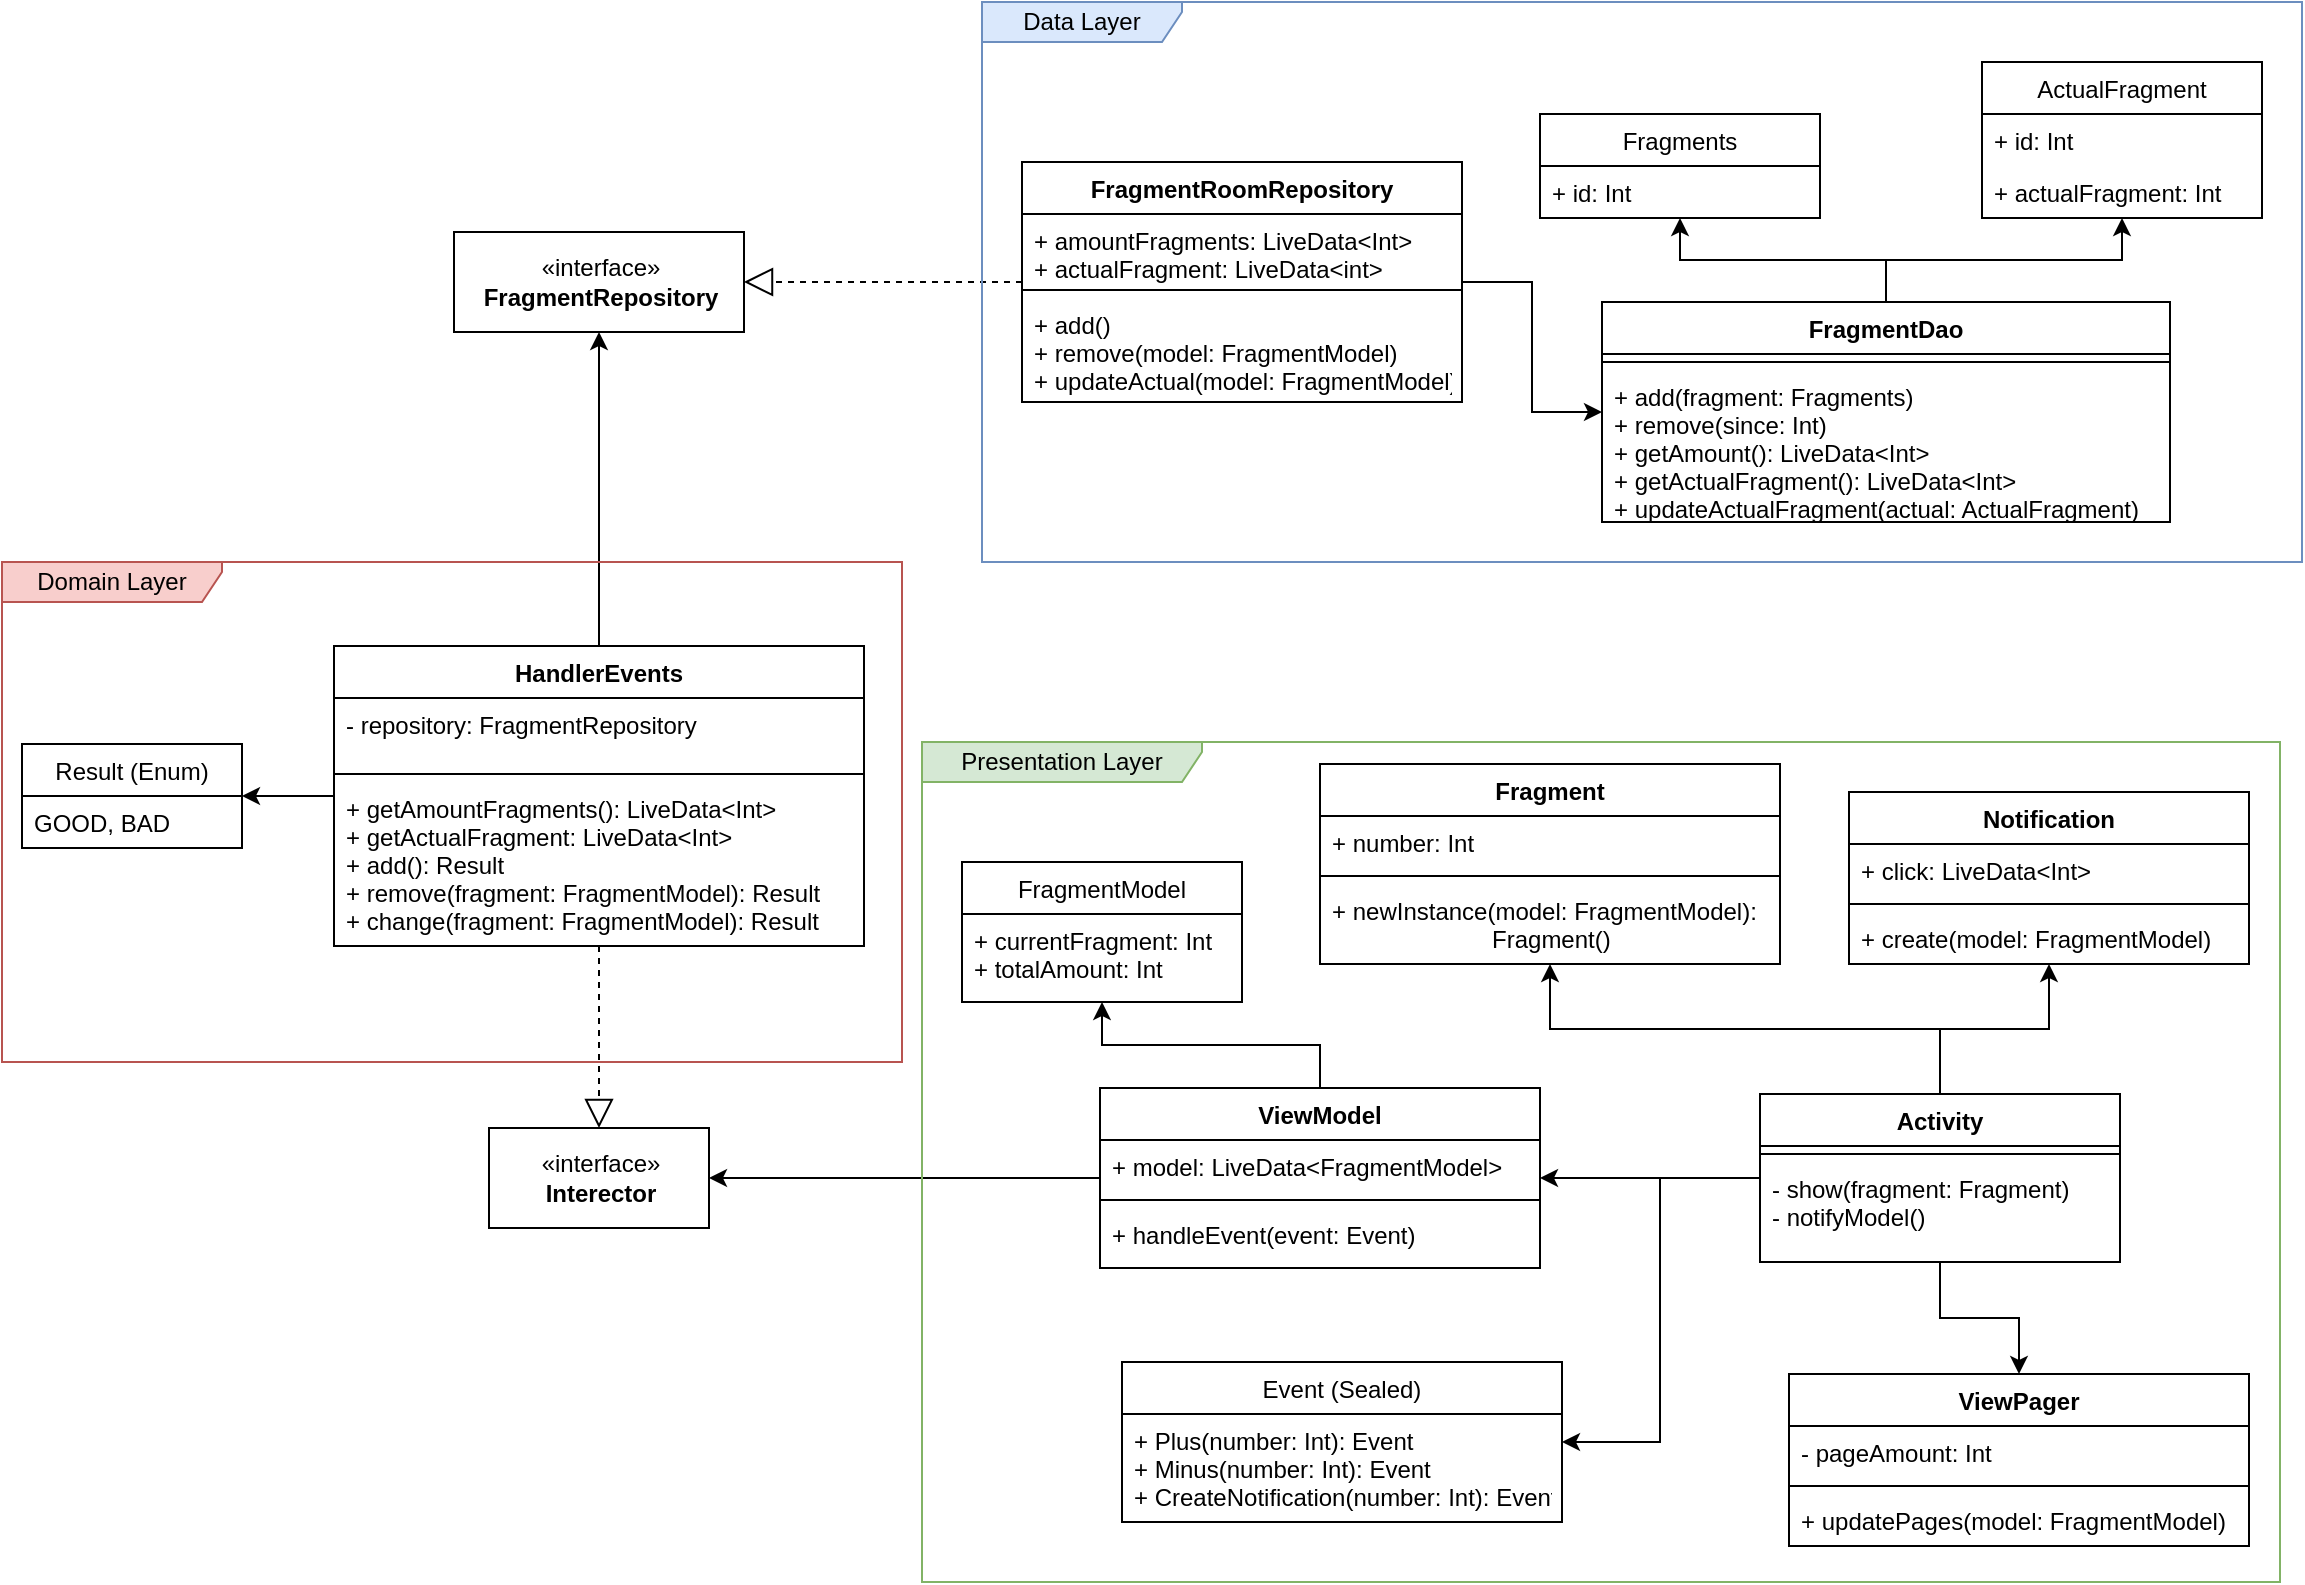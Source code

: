 <mxfile version="14.5.1" type="device"><diagram name="Page-1" id="e7e014a7-5840-1c2e-5031-d8a46d1fe8dd"><mxGraphModel dx="1301" dy="892" grid="1" gridSize="10" guides="1" tooltips="1" connect="1" arrows="1" fold="1" page="1" pageScale="1" pageWidth="1169" pageHeight="826" background="#ffffff" math="0" shadow="0"><root><mxCell id="0"/><mxCell id="1" parent="0"/><mxCell id="9yriyYa24CllX2dQIwU5-109" style="edgeStyle=orthogonalEdgeStyle;rounded=0;orthogonalLoop=1;jettySize=auto;html=1;endArrow=classic;endFill=1;" edge="1" parent="1" source="T1jlxgGW5RzfJbY8aveA-4" target="9yriyYa24CllX2dQIwU5-10"><mxGeometry relative="1" as="geometry"/></mxCell><mxCell id="9yriyYa24CllX2dQIwU5-166" style="edgeStyle=orthogonalEdgeStyle;rounded=0;orthogonalLoop=1;jettySize=auto;html=1;endArrow=classic;endFill=1;" edge="1" parent="1" source="T1jlxgGW5RzfJbY8aveA-4" target="9yriyYa24CllX2dQIwU5-162"><mxGeometry relative="1" as="geometry"/></mxCell><mxCell id="T1jlxgGW5RzfJbY8aveA-4" value="HandlerEvents" style="swimlane;fontStyle=1;align=center;verticalAlign=top;childLayout=stackLayout;horizontal=1;startSize=26;horizontalStack=0;resizeParent=1;resizeParentMax=0;resizeLast=0;collapsible=1;marginBottom=0;" parent="1" vertex="1"><mxGeometry x="176" y="352" width="265" height="150" as="geometry"><mxRectangle x="480" y="230" width="130" height="26" as="alternateBounds"/></mxGeometry></mxCell><mxCell id="T1jlxgGW5RzfJbY8aveA-5" value="- repository: FragmentRepository" style="text;strokeColor=none;fillColor=none;align=left;verticalAlign=top;spacingLeft=4;spacingRight=4;overflow=hidden;rotatable=0;points=[[0,0.5],[1,0.5]];portConstraint=eastwest;" parent="T1jlxgGW5RzfJbY8aveA-4" vertex="1"><mxGeometry y="26" width="265" height="34" as="geometry"/></mxCell><mxCell id="T1jlxgGW5RzfJbY8aveA-6" value="" style="line;strokeWidth=1;fillColor=none;align=left;verticalAlign=middle;spacingTop=-1;spacingLeft=3;spacingRight=3;rotatable=0;labelPosition=right;points=[];portConstraint=eastwest;" parent="T1jlxgGW5RzfJbY8aveA-4" vertex="1"><mxGeometry y="60" width="265" height="8" as="geometry"/></mxCell><mxCell id="T1jlxgGW5RzfJbY8aveA-7" value="+ getAmountFragments(): LiveData&lt;Int&gt;&#10;+ getActualFragment: LiveData&lt;Int&gt;&#10;+ add(): Result&#10;+ remove(fragment: FragmentModel): Result&#10;+ change(fragment: FragmentModel): Result" style="text;strokeColor=none;fillColor=none;align=left;verticalAlign=top;spacingLeft=4;spacingRight=4;overflow=hidden;rotatable=0;points=[[0,0.5],[1,0.5]];portConstraint=eastwest;" parent="T1jlxgGW5RzfJbY8aveA-4" vertex="1"><mxGeometry y="68" width="265" height="82" as="geometry"/></mxCell><mxCell id="9yriyYa24CllX2dQIwU5-90" style="edgeStyle=orthogonalEdgeStyle;rounded=0;orthogonalLoop=1;jettySize=auto;html=1;" edge="1" parent="1" source="9yriyYa24CllX2dQIwU5-1" target="9yriyYa24CllX2dQIwU5-89"><mxGeometry relative="1" as="geometry"/></mxCell><mxCell id="9yriyYa24CllX2dQIwU5-156" style="edgeStyle=orthogonalEdgeStyle;rounded=0;orthogonalLoop=1;jettySize=auto;html=1;endArrow=classic;endFill=1;" edge="1" parent="1" source="9yriyYa24CllX2dQIwU5-1" target="9yriyYa24CllX2dQIwU5-154"><mxGeometry relative="1" as="geometry"/></mxCell><mxCell id="9yriyYa24CllX2dQIwU5-1" value="ViewModel" style="swimlane;fontStyle=1;align=center;verticalAlign=top;childLayout=stackLayout;horizontal=1;startSize=26;horizontalStack=0;resizeParent=1;resizeParentMax=0;resizeLast=0;collapsible=1;marginBottom=0;" vertex="1" parent="1"><mxGeometry x="559" y="573" width="220" height="90" as="geometry"/></mxCell><mxCell id="9yriyYa24CllX2dQIwU5-2" value="+ model: LiveData&lt;FragmentModel&gt;" style="text;strokeColor=none;fillColor=none;align=left;verticalAlign=top;spacingLeft=4;spacingRight=4;overflow=hidden;rotatable=0;points=[[0,0.5],[1,0.5]];portConstraint=eastwest;" vertex="1" parent="9yriyYa24CllX2dQIwU5-1"><mxGeometry y="26" width="220" height="26" as="geometry"/></mxCell><mxCell id="9yriyYa24CllX2dQIwU5-3" value="" style="line;strokeWidth=1;fillColor=none;align=left;verticalAlign=middle;spacingTop=-1;spacingLeft=3;spacingRight=3;rotatable=0;labelPosition=right;points=[];portConstraint=eastwest;" vertex="1" parent="9yriyYa24CllX2dQIwU5-1"><mxGeometry y="52" width="220" height="8" as="geometry"/></mxCell><mxCell id="9yriyYa24CllX2dQIwU5-11" value="+ handleEvent(event: Event)&#10;" style="text;strokeColor=none;fillColor=none;align=left;verticalAlign=top;spacingLeft=4;spacingRight=4;overflow=hidden;rotatable=0;points=[[0,0.5],[1,0.5]];portConstraint=eastwest;" vertex="1" parent="9yriyYa24CllX2dQIwU5-1"><mxGeometry y="60" width="220" height="30" as="geometry"/></mxCell><mxCell id="9yriyYa24CllX2dQIwU5-10" value="«interface»&lt;br&gt;&lt;b&gt;FragmentRepository&lt;/b&gt;" style="html=1;" vertex="1" parent="1"><mxGeometry x="236" y="145" width="145" height="50" as="geometry"/></mxCell><mxCell id="9yriyYa24CllX2dQIwU5-45" style="edgeStyle=orthogonalEdgeStyle;rounded=0;orthogonalLoop=1;jettySize=auto;html=1;" edge="1" parent="1" source="9yriyYa24CllX2dQIwU5-15" target="9yriyYa24CllX2dQIwU5-1"><mxGeometry relative="1" as="geometry"/></mxCell><mxCell id="9yriyYa24CllX2dQIwU5-65" style="edgeStyle=orthogonalEdgeStyle;rounded=0;orthogonalLoop=1;jettySize=auto;html=1;" edge="1" parent="1" source="9yriyYa24CllX2dQIwU5-15" target="9yriyYa24CllX2dQIwU5-56"><mxGeometry relative="1" as="geometry"/></mxCell><mxCell id="9yriyYa24CllX2dQIwU5-72" style="edgeStyle=orthogonalEdgeStyle;rounded=0;orthogonalLoop=1;jettySize=auto;html=1;" edge="1" parent="1" source="9yriyYa24CllX2dQIwU5-15" target="9yriyYa24CllX2dQIwU5-68"><mxGeometry relative="1" as="geometry"/></mxCell><mxCell id="9yriyYa24CllX2dQIwU5-88" style="edgeStyle=orthogonalEdgeStyle;rounded=0;orthogonalLoop=1;jettySize=auto;html=1;" edge="1" parent="1" source="9yriyYa24CllX2dQIwU5-15" target="9yriyYa24CllX2dQIwU5-84"><mxGeometry relative="1" as="geometry"/></mxCell><mxCell id="9yriyYa24CllX2dQIwU5-111" style="edgeStyle=orthogonalEdgeStyle;rounded=0;orthogonalLoop=1;jettySize=auto;html=1;endArrow=classic;endFill=1;" edge="1" parent="1" source="9yriyYa24CllX2dQIwU5-15" target="9yriyYa24CllX2dQIwU5-51"><mxGeometry relative="1" as="geometry"><Array as="points"><mxPoint x="839" y="618"/></Array></mxGeometry></mxCell><mxCell id="9yriyYa24CllX2dQIwU5-15" value="Activity" style="swimlane;fontStyle=1;align=center;verticalAlign=top;childLayout=stackLayout;horizontal=1;startSize=26;horizontalStack=0;resizeParent=1;resizeParentMax=0;resizeLast=0;collapsible=1;marginBottom=0;" vertex="1" parent="1"><mxGeometry x="889" y="576" width="180" height="84" as="geometry"/></mxCell><mxCell id="9yriyYa24CllX2dQIwU5-17" value="" style="line;strokeWidth=1;fillColor=none;align=left;verticalAlign=middle;spacingTop=-1;spacingLeft=3;spacingRight=3;rotatable=0;labelPosition=right;points=[];portConstraint=eastwest;" vertex="1" parent="9yriyYa24CllX2dQIwU5-15"><mxGeometry y="26" width="180" height="8" as="geometry"/></mxCell><mxCell id="9yriyYa24CllX2dQIwU5-18" value="- show(fragment: Fragment)&#10;- notifyModel()" style="text;strokeColor=none;fillColor=none;align=left;verticalAlign=top;spacingLeft=4;spacingRight=4;overflow=hidden;rotatable=0;points=[[0,0.5],[1,0.5]];portConstraint=eastwest;" vertex="1" parent="9yriyYa24CllX2dQIwU5-15"><mxGeometry y="34" width="180" height="50" as="geometry"/></mxCell><mxCell id="9yriyYa24CllX2dQIwU5-51" value="Event (Sealed)" style="swimlane;fontStyle=0;childLayout=stackLayout;horizontal=1;startSize=26;fillColor=none;horizontalStack=0;resizeParent=1;resizeParentMax=0;resizeLast=0;collapsible=1;marginBottom=0;" vertex="1" parent="1"><mxGeometry x="570" y="710" width="220" height="80" as="geometry"/></mxCell><mxCell id="9yriyYa24CllX2dQIwU5-54" value="+ Plus(number: Int): Event&#10;+ Minus(number: Int): Event&#10;+ CreateNotification(number: Int): Event" style="text;strokeColor=none;fillColor=none;align=left;verticalAlign=top;spacingLeft=4;spacingRight=4;overflow=hidden;rotatable=0;points=[[0,0.5],[1,0.5]];portConstraint=eastwest;" vertex="1" parent="9yriyYa24CllX2dQIwU5-51"><mxGeometry y="26" width="220" height="54" as="geometry"/></mxCell><mxCell id="9yriyYa24CllX2dQIwU5-56" value="ViewPager" style="swimlane;fontStyle=1;align=center;verticalAlign=top;childLayout=stackLayout;horizontal=1;startSize=26;horizontalStack=0;resizeParent=1;resizeParentMax=0;resizeLast=0;collapsible=1;marginBottom=0;" vertex="1" parent="1"><mxGeometry x="903.5" y="716" width="230" height="86" as="geometry"/></mxCell><mxCell id="9yriyYa24CllX2dQIwU5-57" value="- pageAmount: Int" style="text;strokeColor=none;fillColor=none;align=left;verticalAlign=top;spacingLeft=4;spacingRight=4;overflow=hidden;rotatable=0;points=[[0,0.5],[1,0.5]];portConstraint=eastwest;" vertex="1" parent="9yriyYa24CllX2dQIwU5-56"><mxGeometry y="26" width="230" height="26" as="geometry"/></mxCell><mxCell id="9yriyYa24CllX2dQIwU5-58" value="" style="line;strokeWidth=1;fillColor=none;align=left;verticalAlign=middle;spacingTop=-1;spacingLeft=3;spacingRight=3;rotatable=0;labelPosition=right;points=[];portConstraint=eastwest;" vertex="1" parent="9yriyYa24CllX2dQIwU5-56"><mxGeometry y="52" width="230" height="8" as="geometry"/></mxCell><mxCell id="9yriyYa24CllX2dQIwU5-59" value="+ updatePages(model: FragmentModel)" style="text;strokeColor=none;fillColor=none;align=left;verticalAlign=top;spacingLeft=4;spacingRight=4;overflow=hidden;rotatable=0;points=[[0,0.5],[1,0.5]];portConstraint=eastwest;" vertex="1" parent="9yriyYa24CllX2dQIwU5-56"><mxGeometry y="60" width="230" height="26" as="geometry"/></mxCell><mxCell id="9yriyYa24CllX2dQIwU5-68" value="Notification" style="swimlane;fontStyle=1;align=center;verticalAlign=top;childLayout=stackLayout;horizontal=1;startSize=26;horizontalStack=0;resizeParent=1;resizeParentMax=0;resizeLast=0;collapsible=1;marginBottom=0;" vertex="1" parent="1"><mxGeometry x="933.5" y="425" width="200" height="86" as="geometry"/></mxCell><mxCell id="9yriyYa24CllX2dQIwU5-69" value="+ click: LiveData&lt;Int&gt;" style="text;strokeColor=none;fillColor=none;align=left;verticalAlign=top;spacingLeft=4;spacingRight=4;overflow=hidden;rotatable=0;points=[[0,0.5],[1,0.5]];portConstraint=eastwest;" vertex="1" parent="9yriyYa24CllX2dQIwU5-68"><mxGeometry y="26" width="200" height="26" as="geometry"/></mxCell><mxCell id="9yriyYa24CllX2dQIwU5-70" value="" style="line;strokeWidth=1;fillColor=none;align=left;verticalAlign=middle;spacingTop=-1;spacingLeft=3;spacingRight=3;rotatable=0;labelPosition=right;points=[];portConstraint=eastwest;" vertex="1" parent="9yriyYa24CllX2dQIwU5-68"><mxGeometry y="52" width="200" height="8" as="geometry"/></mxCell><mxCell id="9yriyYa24CllX2dQIwU5-71" value="+ create(model: FragmentModel)" style="text;strokeColor=none;fillColor=none;align=left;verticalAlign=top;spacingLeft=4;spacingRight=4;overflow=hidden;rotatable=0;points=[[0,0.5],[1,0.5]];portConstraint=eastwest;" vertex="1" parent="9yriyYa24CllX2dQIwU5-68"><mxGeometry y="60" width="200" height="26" as="geometry"/></mxCell><mxCell id="9yriyYa24CllX2dQIwU5-84" value="Fragment" style="swimlane;fontStyle=1;align=center;verticalAlign=top;childLayout=stackLayout;horizontal=1;startSize=26;horizontalStack=0;resizeParent=1;resizeParentMax=0;resizeLast=0;collapsible=1;marginBottom=0;fillColor=#ffffff;" vertex="1" parent="1"><mxGeometry x="669" y="411" width="230" height="100" as="geometry"/></mxCell><mxCell id="9yriyYa24CllX2dQIwU5-85" value="+ number: Int" style="text;strokeColor=none;fillColor=none;align=left;verticalAlign=top;spacingLeft=4;spacingRight=4;overflow=hidden;rotatable=0;points=[[0,0.5],[1,0.5]];portConstraint=eastwest;" vertex="1" parent="9yriyYa24CllX2dQIwU5-84"><mxGeometry y="26" width="230" height="26" as="geometry"/></mxCell><mxCell id="9yriyYa24CllX2dQIwU5-86" value="" style="line;strokeWidth=1;fillColor=none;align=left;verticalAlign=middle;spacingTop=-1;spacingLeft=3;spacingRight=3;rotatable=0;labelPosition=right;points=[];portConstraint=eastwest;" vertex="1" parent="9yriyYa24CllX2dQIwU5-84"><mxGeometry y="52" width="230" height="8" as="geometry"/></mxCell><mxCell id="9yriyYa24CllX2dQIwU5-87" value="+ newInstance(model: FragmentModel):&#10;                        Fragment()" style="text;strokeColor=none;fillColor=none;align=left;verticalAlign=top;spacingLeft=4;spacingRight=4;overflow=hidden;rotatable=0;points=[[0,0.5],[1,0.5]];portConstraint=eastwest;" vertex="1" parent="9yriyYa24CllX2dQIwU5-84"><mxGeometry y="60" width="230" height="40" as="geometry"/></mxCell><mxCell id="9yriyYa24CllX2dQIwU5-89" value="«interface»&lt;br&gt;&lt;b&gt;Interector&lt;/b&gt;" style="html=1;fillColor=#ffffff;" vertex="1" parent="1"><mxGeometry x="253.5" y="593" width="110" height="50" as="geometry"/></mxCell><mxCell id="9yriyYa24CllX2dQIwU5-100" value="" style="endArrow=block;dashed=1;endFill=0;endSize=12;html=1;" edge="1" parent="1" source="9yriyYa24CllX2dQIwU5-136" target="9yriyYa24CllX2dQIwU5-10"><mxGeometry width="160" relative="1" as="geometry"><mxPoint x="296.5" y="120" as="sourcePoint"/><mxPoint x="670" y="400" as="targetPoint"/></mxGeometry></mxCell><mxCell id="9yriyYa24CllX2dQIwU5-107" value="" style="endArrow=block;dashed=1;endFill=0;endSize=12;html=1;" edge="1" parent="1" source="T1jlxgGW5RzfJbY8aveA-4" target="9yriyYa24CllX2dQIwU5-89"><mxGeometry width="160" relative="1" as="geometry"><mxPoint x="376" y="469" as="sourcePoint"/><mxPoint x="312.5" y="622.0" as="targetPoint"/></mxGeometry></mxCell><mxCell id="9yriyYa24CllX2dQIwU5-118" value="ActualFragment" style="swimlane;fontStyle=0;childLayout=stackLayout;horizontal=1;startSize=26;fillColor=none;horizontalStack=0;resizeParent=1;resizeParentMax=0;resizeLast=0;collapsible=1;marginBottom=0;" vertex="1" parent="1"><mxGeometry x="1000" y="60" width="140" height="78" as="geometry"/></mxCell><mxCell id="9yriyYa24CllX2dQIwU5-120" value="+ id: Int" style="text;strokeColor=none;fillColor=none;align=left;verticalAlign=top;spacingLeft=4;spacingRight=4;overflow=hidden;rotatable=0;points=[[0,0.5],[1,0.5]];portConstraint=eastwest;" vertex="1" parent="9yriyYa24CllX2dQIwU5-118"><mxGeometry y="26" width="140" height="26" as="geometry"/></mxCell><mxCell id="9yriyYa24CllX2dQIwU5-121" value="+ actualFragment: Int" style="text;strokeColor=none;fillColor=none;align=left;verticalAlign=top;spacingLeft=4;spacingRight=4;overflow=hidden;rotatable=0;points=[[0,0.5],[1,0.5]];portConstraint=eastwest;" vertex="1" parent="9yriyYa24CllX2dQIwU5-118"><mxGeometry y="52" width="140" height="26" as="geometry"/></mxCell><mxCell id="9yriyYa24CllX2dQIwU5-122" value="Fragments" style="swimlane;fontStyle=0;childLayout=stackLayout;horizontal=1;startSize=26;fillColor=none;horizontalStack=0;resizeParent=1;resizeParentMax=0;resizeLast=0;collapsible=1;marginBottom=0;" vertex="1" parent="1"><mxGeometry x="779" y="86" width="140" height="52" as="geometry"/></mxCell><mxCell id="9yriyYa24CllX2dQIwU5-123" value="+ id: Int" style="text;strokeColor=none;fillColor=none;align=left;verticalAlign=top;spacingLeft=4;spacingRight=4;overflow=hidden;rotatable=0;points=[[0,0.5],[1,0.5]];portConstraint=eastwest;" vertex="1" parent="9yriyYa24CllX2dQIwU5-122"><mxGeometry y="26" width="140" height="26" as="geometry"/></mxCell><mxCell id="9yriyYa24CllX2dQIwU5-131" value="Data Layer" style="shape=umlFrame;whiteSpace=wrap;html=1;width=100;height=20;fillColor=#dae8fc;strokeColor=#6c8ebf;" vertex="1" parent="1"><mxGeometry x="500" y="30" width="660" height="280" as="geometry"/></mxCell><mxCell id="9yriyYa24CllX2dQIwU5-145" style="edgeStyle=orthogonalEdgeStyle;rounded=0;orthogonalLoop=1;jettySize=auto;html=1;endArrow=classic;endFill=1;" edge="1" parent="1" source="9yriyYa24CllX2dQIwU5-132" target="9yriyYa24CllX2dQIwU5-122"><mxGeometry relative="1" as="geometry"/></mxCell><mxCell id="9yriyYa24CllX2dQIwU5-146" style="edgeStyle=orthogonalEdgeStyle;rounded=0;orthogonalLoop=1;jettySize=auto;html=1;endArrow=classic;endFill=1;" edge="1" parent="1" source="9yriyYa24CllX2dQIwU5-132" target="9yriyYa24CllX2dQIwU5-118"><mxGeometry relative="1" as="geometry"/></mxCell><mxCell id="9yriyYa24CllX2dQIwU5-132" value="FragmentDao" style="swimlane;fontStyle=1;align=center;verticalAlign=top;childLayout=stackLayout;horizontal=1;startSize=26;horizontalStack=0;resizeParent=1;resizeParentMax=0;resizeLast=0;collapsible=1;marginBottom=0;fillColor=#ffffff;" vertex="1" parent="1"><mxGeometry x="810" y="180" width="284" height="110" as="geometry"/></mxCell><mxCell id="9yriyYa24CllX2dQIwU5-134" value="" style="line;strokeWidth=1;fillColor=none;align=left;verticalAlign=middle;spacingTop=-1;spacingLeft=3;spacingRight=3;rotatable=0;labelPosition=right;points=[];portConstraint=eastwest;" vertex="1" parent="9yriyYa24CllX2dQIwU5-132"><mxGeometry y="26" width="284" height="8" as="geometry"/></mxCell><mxCell id="9yriyYa24CllX2dQIwU5-135" value="+ add(fragment: Fragments)&#10;+ remove(since: Int) &#10;+ getAmount(): LiveData&lt;Int&gt;&#10;+ getActualFragment(): LiveData&lt;Int&gt;&#10;+ updateActualFragment(actual: ActualFragment)" style="text;strokeColor=none;fillColor=none;align=left;verticalAlign=top;spacingLeft=4;spacingRight=4;overflow=hidden;rotatable=0;points=[[0,0.5],[1,0.5]];portConstraint=eastwest;" vertex="1" parent="9yriyYa24CllX2dQIwU5-132"><mxGeometry y="34" width="284" height="76" as="geometry"/></mxCell><mxCell id="9yriyYa24CllX2dQIwU5-144" style="edgeStyle=orthogonalEdgeStyle;rounded=0;orthogonalLoop=1;jettySize=auto;html=1;endArrow=classic;endFill=1;" edge="1" parent="1" source="9yriyYa24CllX2dQIwU5-136" target="9yriyYa24CllX2dQIwU5-132"><mxGeometry relative="1" as="geometry"/></mxCell><mxCell id="9yriyYa24CllX2dQIwU5-136" value="FragmentRoomRepository" style="swimlane;fontStyle=1;align=center;verticalAlign=top;childLayout=stackLayout;horizontal=1;startSize=26;horizontalStack=0;resizeParent=1;resizeParentMax=0;resizeLast=0;collapsible=1;marginBottom=0;fillColor=#ffffff;" vertex="1" parent="1"><mxGeometry x="520" y="110" width="220" height="120" as="geometry"/></mxCell><mxCell id="9yriyYa24CllX2dQIwU5-137" value="+ amountFragments: LiveData&lt;Int&gt;&#10;+ actualFragment: LiveData&lt;int&gt;" style="text;strokeColor=none;fillColor=none;align=left;verticalAlign=top;spacingLeft=4;spacingRight=4;overflow=hidden;rotatable=0;points=[[0,0.5],[1,0.5]];portConstraint=eastwest;" vertex="1" parent="9yriyYa24CllX2dQIwU5-136"><mxGeometry y="26" width="220" height="34" as="geometry"/></mxCell><mxCell id="9yriyYa24CllX2dQIwU5-138" value="" style="line;strokeWidth=1;fillColor=none;align=left;verticalAlign=middle;spacingTop=-1;spacingLeft=3;spacingRight=3;rotatable=0;labelPosition=right;points=[];portConstraint=eastwest;" vertex="1" parent="9yriyYa24CllX2dQIwU5-136"><mxGeometry y="60" width="220" height="8" as="geometry"/></mxCell><mxCell id="9yriyYa24CllX2dQIwU5-139" value="+ add()&#10;+ remove(model: FragmentModel)&#10;+ updateActual(model: FragmentModel)" style="text;strokeColor=none;fillColor=none;align=left;verticalAlign=top;spacingLeft=4;spacingRight=4;overflow=hidden;rotatable=0;points=[[0,0.5],[1,0.5]];portConstraint=eastwest;" vertex="1" parent="9yriyYa24CllX2dQIwU5-136"><mxGeometry y="68" width="220" height="52" as="geometry"/></mxCell><mxCell id="9yriyYa24CllX2dQIwU5-154" value="FragmentModel" style="swimlane;fontStyle=0;childLayout=stackLayout;horizontal=1;startSize=26;fillColor=none;horizontalStack=0;resizeParent=1;resizeParentMax=0;resizeLast=0;collapsible=1;marginBottom=0;" vertex="1" parent="1"><mxGeometry x="490" y="460" width="140" height="70" as="geometry"/></mxCell><mxCell id="9yriyYa24CllX2dQIwU5-155" value="+ currentFragment: Int&#10;+ totalAmount: Int" style="text;strokeColor=none;fillColor=none;align=left;verticalAlign=top;spacingLeft=4;spacingRight=4;overflow=hidden;rotatable=0;points=[[0,0.5],[1,0.5]];portConstraint=eastwest;" vertex="1" parent="9yriyYa24CllX2dQIwU5-154"><mxGeometry y="26" width="140" height="44" as="geometry"/></mxCell><mxCell id="9yriyYa24CllX2dQIwU5-162" value="Result (Enum)" style="swimlane;fontStyle=0;childLayout=stackLayout;horizontal=1;startSize=26;fillColor=none;horizontalStack=0;resizeParent=1;resizeParentMax=0;resizeLast=0;collapsible=1;marginBottom=0;" vertex="1" parent="1"><mxGeometry x="20" y="401" width="110" height="52" as="geometry"/></mxCell><mxCell id="9yriyYa24CllX2dQIwU5-163" value="GOOD, BAD" style="text;strokeColor=none;fillColor=none;align=left;verticalAlign=top;spacingLeft=4;spacingRight=4;overflow=hidden;rotatable=0;points=[[0,0.5],[1,0.5]];portConstraint=eastwest;" vertex="1" parent="9yriyYa24CllX2dQIwU5-162"><mxGeometry y="26" width="110" height="26" as="geometry"/></mxCell><mxCell id="9yriyYa24CllX2dQIwU5-168" value="Domain Layer" style="shape=umlFrame;whiteSpace=wrap;html=1;fillColor=#f8cecc;width=110;height=20;strokeColor=#b85450;" vertex="1" parent="1"><mxGeometry x="10" y="310" width="450" height="250" as="geometry"/></mxCell><mxCell id="9yriyYa24CllX2dQIwU5-170" value="Presentation Layer" style="shape=umlFrame;whiteSpace=wrap;html=1;width=140;height=20;strokeColor=#82b366;fillColor=#d5e8d4;" vertex="1" parent="1"><mxGeometry x="470" y="400" width="679" height="420" as="geometry"/></mxCell></root></mxGraphModel></diagram></mxfile>